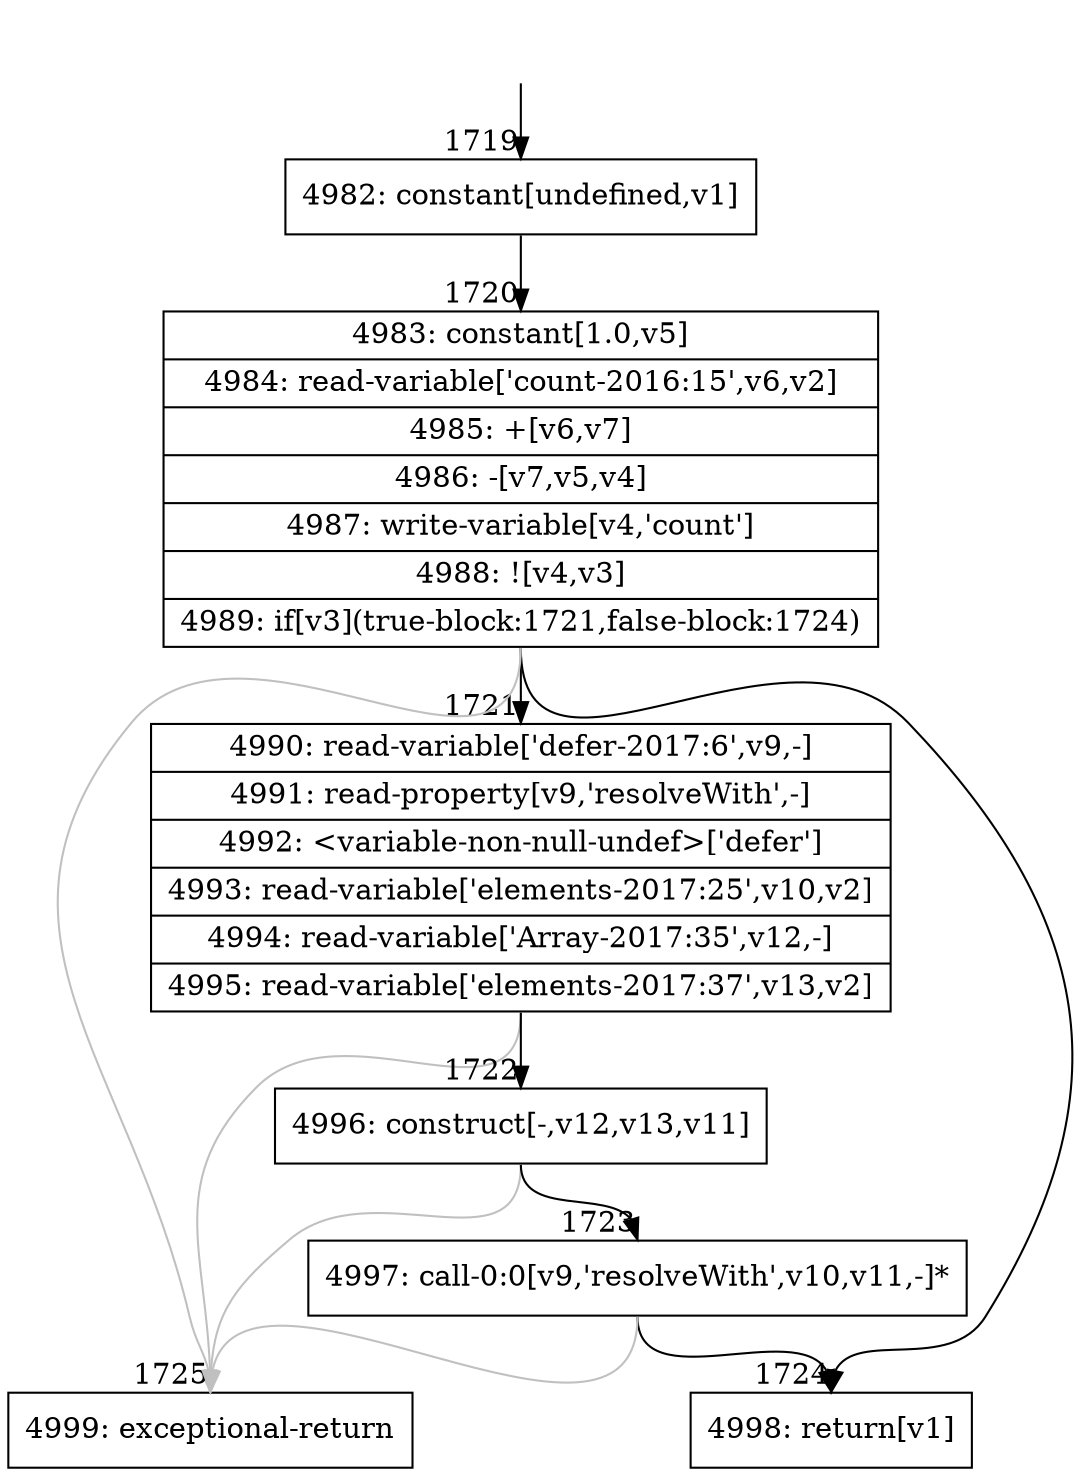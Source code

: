 digraph {
rankdir="TD"
BB_entry122[shape=none,label=""];
BB_entry122 -> BB1719 [tailport=s, headport=n, headlabel="    1719"]
BB1719 [shape=record label="{4982: constant[undefined,v1]}" ] 
BB1719 -> BB1720 [tailport=s, headport=n, headlabel="      1720"]
BB1720 [shape=record label="{4983: constant[1.0,v5]|4984: read-variable['count-2016:15',v6,v2]|4985: +[v6,v7]|4986: -[v7,v5,v4]|4987: write-variable[v4,'count']|4988: ![v4,v3]|4989: if[v3](true-block:1721,false-block:1724)}" ] 
BB1720 -> BB1721 [tailport=s, headport=n, headlabel="      1721"]
BB1720 -> BB1724 [tailport=s, headport=n, headlabel="      1724"]
BB1720 -> BB1725 [tailport=s, headport=n, color=gray, headlabel="      1725"]
BB1721 [shape=record label="{4990: read-variable['defer-2017:6',v9,-]|4991: read-property[v9,'resolveWith',-]|4992: \<variable-non-null-undef\>['defer']|4993: read-variable['elements-2017:25',v10,v2]|4994: read-variable['Array-2017:35',v12,-]|4995: read-variable['elements-2017:37',v13,v2]}" ] 
BB1721 -> BB1722 [tailport=s, headport=n, headlabel="      1722"]
BB1721 -> BB1725 [tailport=s, headport=n, color=gray]
BB1722 [shape=record label="{4996: construct[-,v12,v13,v11]}" ] 
BB1722 -> BB1723 [tailport=s, headport=n, headlabel="      1723"]
BB1722 -> BB1725 [tailport=s, headport=n, color=gray]
BB1723 [shape=record label="{4997: call-0:0[v9,'resolveWith',v10,v11,-]*}" ] 
BB1723 -> BB1724 [tailport=s, headport=n]
BB1723 -> BB1725 [tailport=s, headport=n, color=gray]
BB1724 [shape=record label="{4998: return[v1]}" ] 
BB1725 [shape=record label="{4999: exceptional-return}" ] 
}

